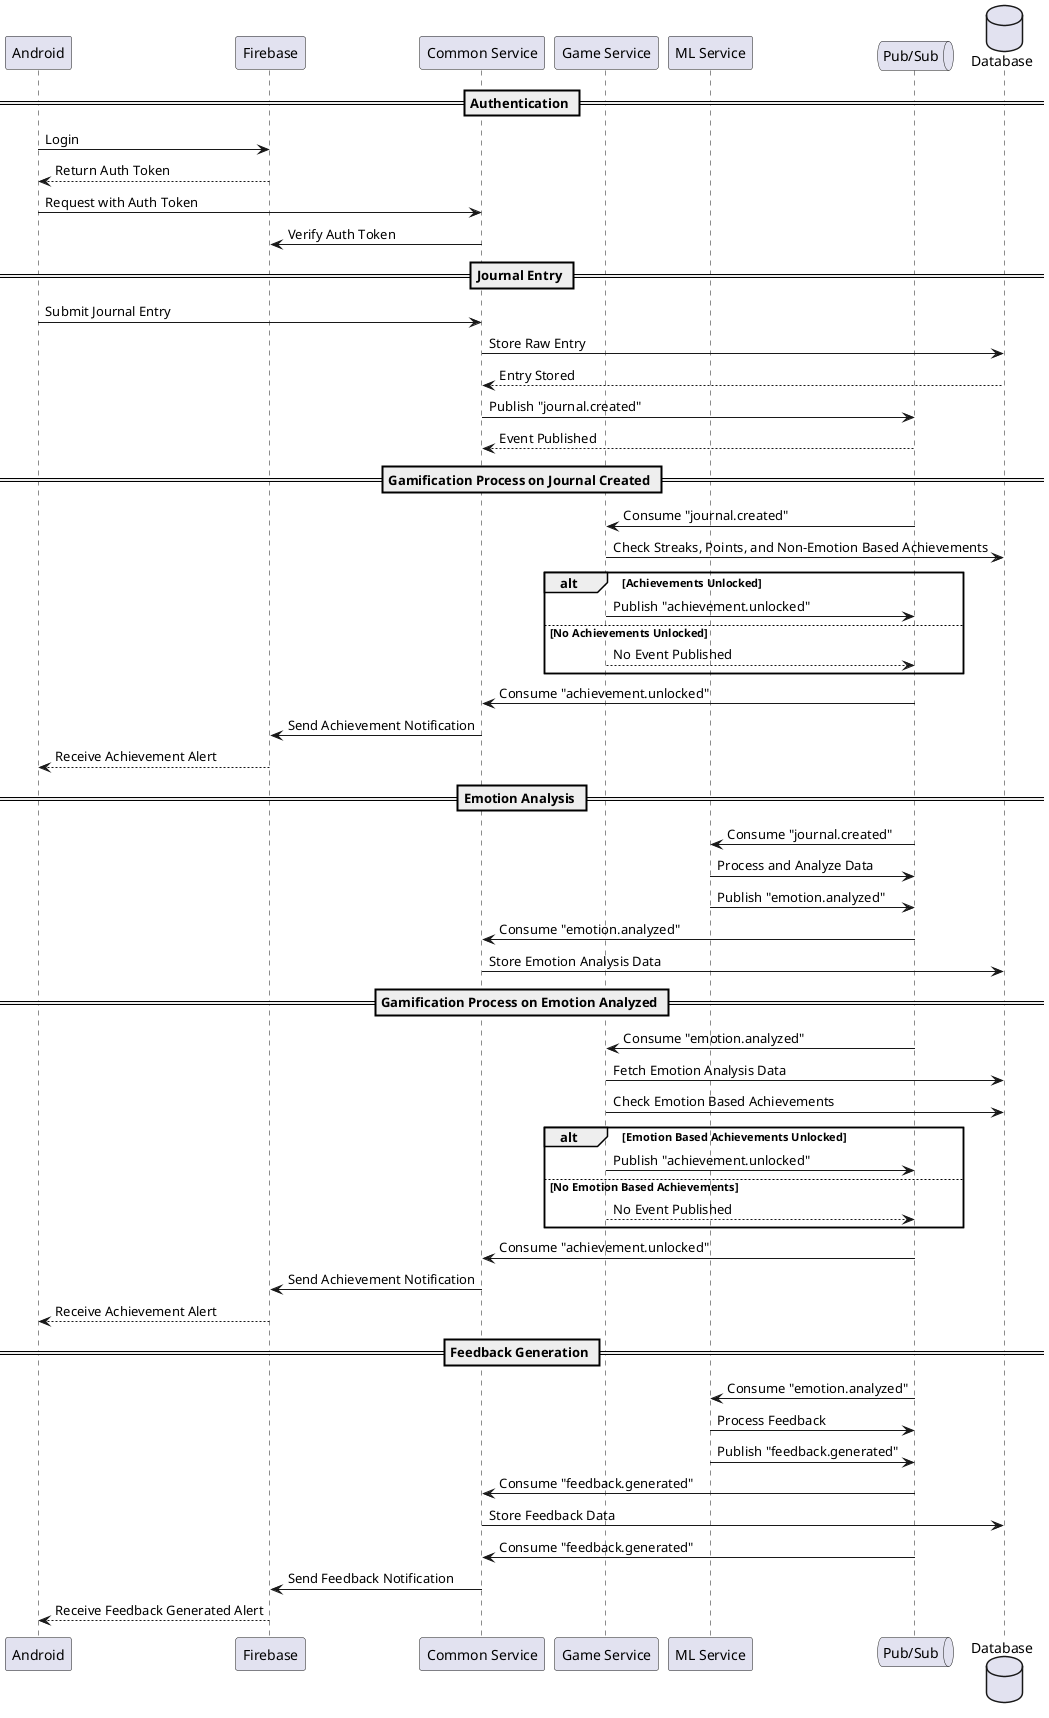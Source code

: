 @startuml Memotions Sequence Diagram
participant "Android" as AN
participant "Firebase" as FI
participant "Common Service" as CO
participant "Game Service" as GM
participant "ML Service" as ML
queue "Pub/Sub" as PS
database "Database" as DB

== Authentication ==
AN -> FI: Login
FI --> AN: Return Auth Token
AN -> CO: Request with Auth Token
CO -> FI: Verify Auth Token

== Journal Entry ==
AN -> CO: Submit Journal Entry
CO -> DB: Store Raw Entry
DB --> CO: Entry Stored
CO -> PS: Publish "journal.created"
PS --> CO: Event Published

== Gamification Process on Journal Created ==
PS -> GM: Consume "journal.created"
GM -> DB: Check Streaks, Points, and Non-Emotion Based Achievements
alt Achievements Unlocked
    GM -> PS: Publish "achievement.unlocked"
else No Achievements Unlocked
    GM --> PS: No Event Published
end
PS -> CO: Consume "achievement.unlocked"
CO -> FI: Send Achievement Notification
FI --> AN: Receive Achievement Alert

== Emotion Analysis ==
PS -> ML: Consume "journal.created"
ML -> PS: Process and Analyze Data
ML -> PS: Publish "emotion.analyzed"
PS -> CO: Consume "emotion.analyzed"
CO -> DB: Store Emotion Analysis Data

== Gamification Process on Emotion Analyzed ==
PS -> GM: Consume "emotion.analyzed"
GM -> DB: Fetch Emotion Analysis Data
GM -> DB: Check Emotion Based Achievements
alt Emotion Based Achievements Unlocked
    GM -> PS: Publish "achievement.unlocked"
else No Emotion Based Achievements
    GM --> PS: No Event Published
end
PS -> CO: Consume "achievement.unlocked"
CO -> FI: Send Achievement Notification
FI --> AN: Receive Achievement Alert

== Feedback Generation ==
PS -> ML: Consume "emotion.analyzed"
ML -> PS: Process Feedback
ML -> PS: Publish "feedback.generated"
PS -> CO: Consume "feedback.generated"
CO -> DB: Store Feedback Data
PS -> CO: Consume "feedback.generated"
CO -> FI: Send Feedback Notification
FI --> AN: Receive Feedback Generated Alert
@enduml